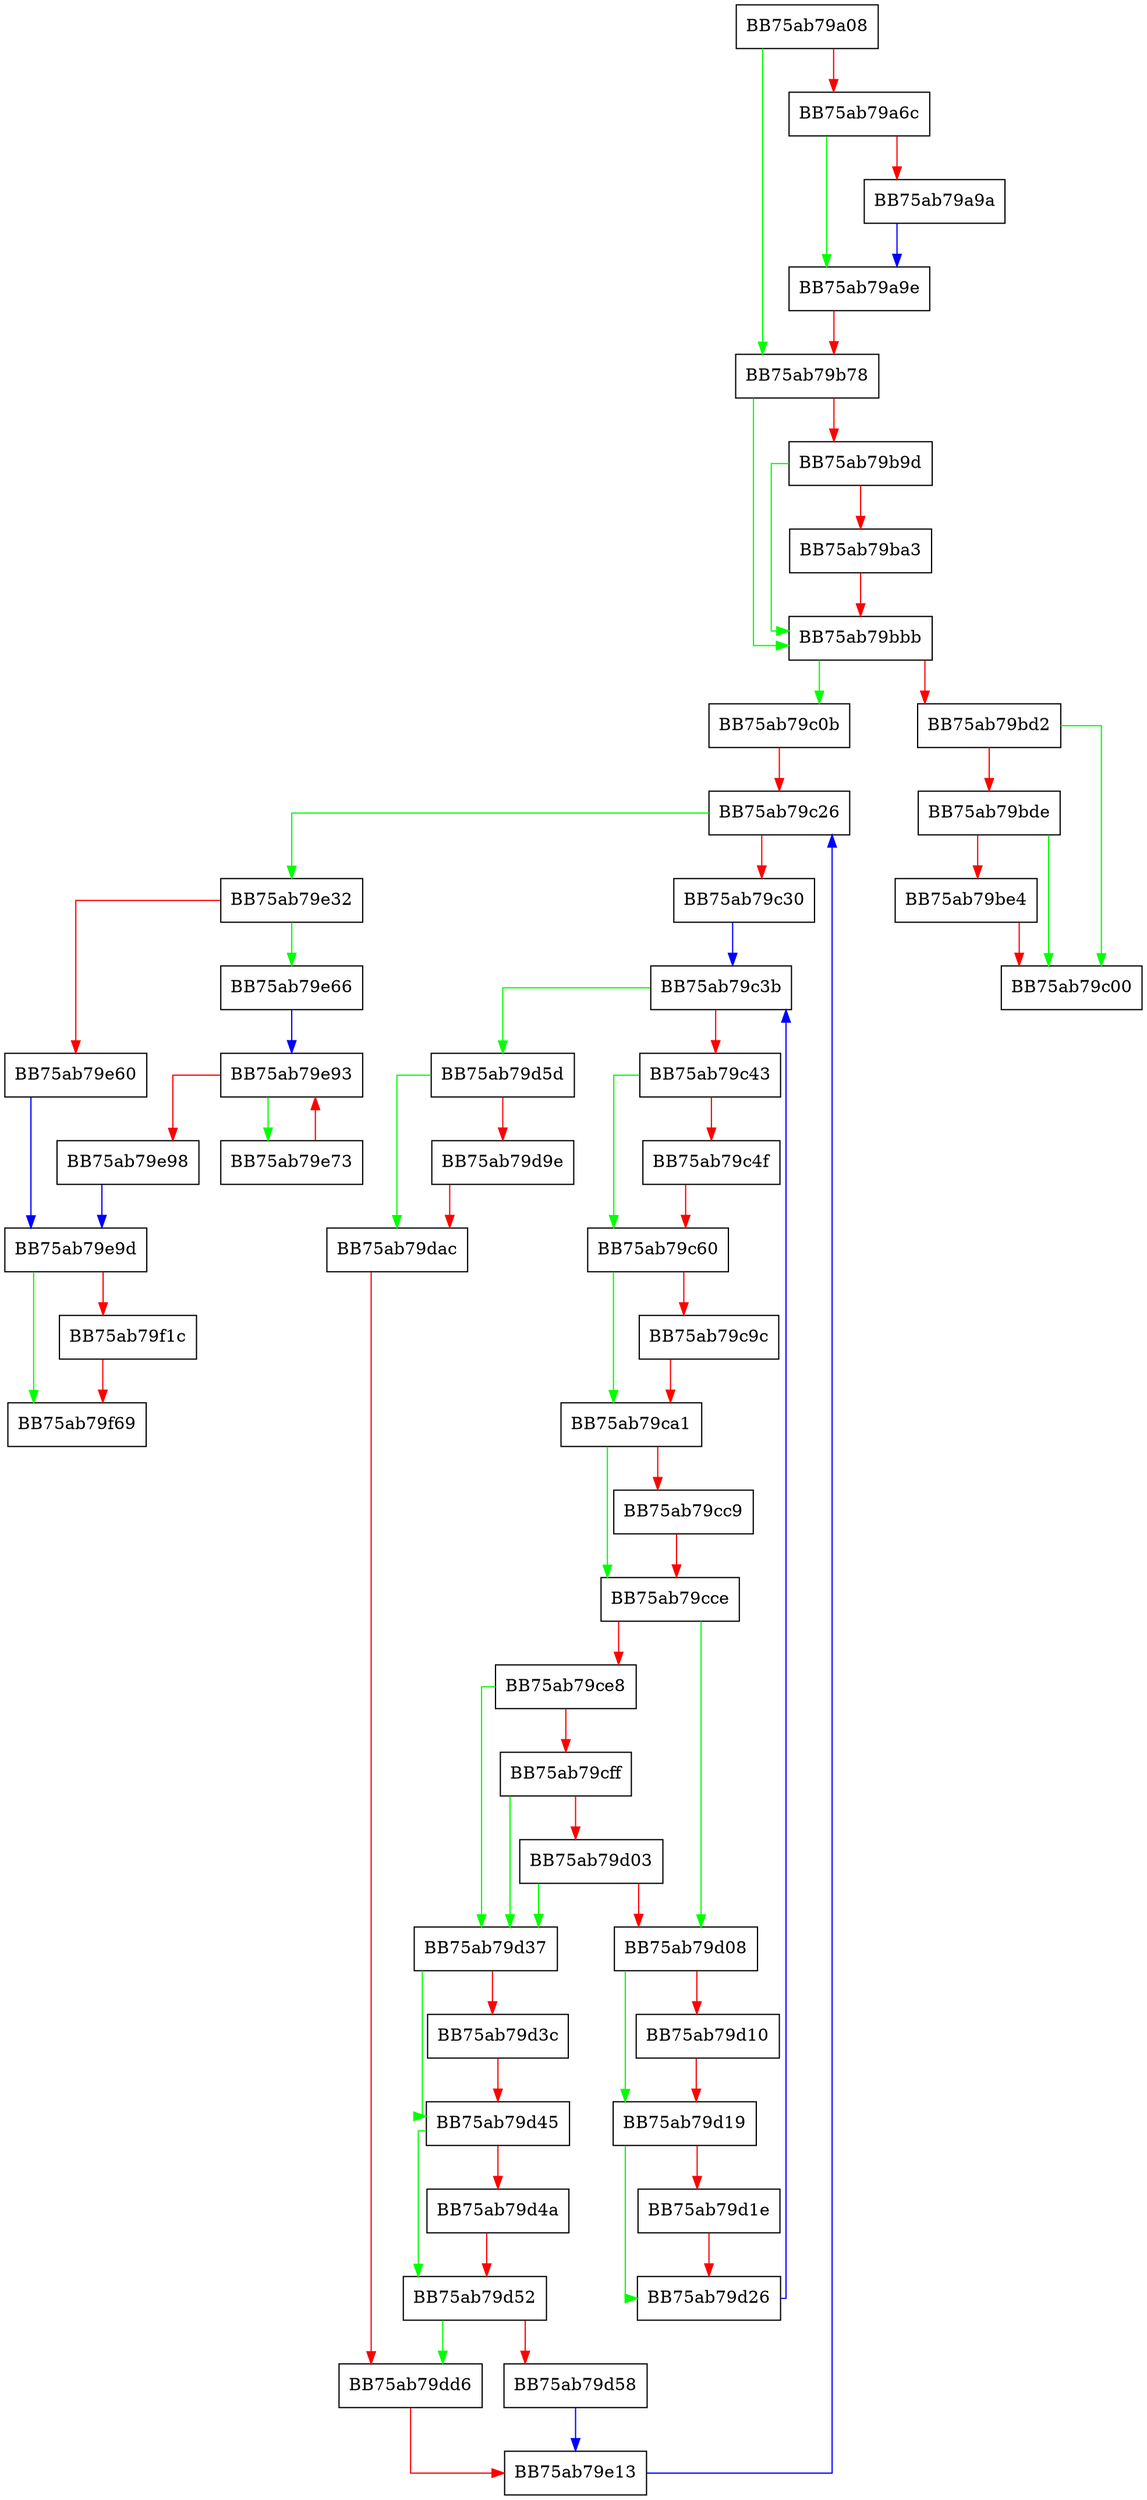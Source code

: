 digraph MergeCheckpoint {
  node [shape="box"];
  graph [splines=ortho];
  BB75ab79a08 -> BB75ab79b78 [color="green"];
  BB75ab79a08 -> BB75ab79a6c [color="red"];
  BB75ab79a6c -> BB75ab79a9e [color="green"];
  BB75ab79a6c -> BB75ab79a9a [color="red"];
  BB75ab79a9a -> BB75ab79a9e [color="blue"];
  BB75ab79a9e -> BB75ab79b78 [color="red"];
  BB75ab79b78 -> BB75ab79bbb [color="green"];
  BB75ab79b78 -> BB75ab79b9d [color="red"];
  BB75ab79b9d -> BB75ab79bbb [color="green"];
  BB75ab79b9d -> BB75ab79ba3 [color="red"];
  BB75ab79ba3 -> BB75ab79bbb [color="red"];
  BB75ab79bbb -> BB75ab79c0b [color="green"];
  BB75ab79bbb -> BB75ab79bd2 [color="red"];
  BB75ab79bd2 -> BB75ab79c00 [color="green"];
  BB75ab79bd2 -> BB75ab79bde [color="red"];
  BB75ab79bde -> BB75ab79c00 [color="green"];
  BB75ab79bde -> BB75ab79be4 [color="red"];
  BB75ab79be4 -> BB75ab79c00 [color="red"];
  BB75ab79c0b -> BB75ab79c26 [color="red"];
  BB75ab79c26 -> BB75ab79e32 [color="green"];
  BB75ab79c26 -> BB75ab79c30 [color="red"];
  BB75ab79c30 -> BB75ab79c3b [color="blue"];
  BB75ab79c3b -> BB75ab79d5d [color="green"];
  BB75ab79c3b -> BB75ab79c43 [color="red"];
  BB75ab79c43 -> BB75ab79c60 [color="green"];
  BB75ab79c43 -> BB75ab79c4f [color="red"];
  BB75ab79c4f -> BB75ab79c60 [color="red"];
  BB75ab79c60 -> BB75ab79ca1 [color="green"];
  BB75ab79c60 -> BB75ab79c9c [color="red"];
  BB75ab79c9c -> BB75ab79ca1 [color="red"];
  BB75ab79ca1 -> BB75ab79cce [color="green"];
  BB75ab79ca1 -> BB75ab79cc9 [color="red"];
  BB75ab79cc9 -> BB75ab79cce [color="red"];
  BB75ab79cce -> BB75ab79d08 [color="green"];
  BB75ab79cce -> BB75ab79ce8 [color="red"];
  BB75ab79ce8 -> BB75ab79d37 [color="green"];
  BB75ab79ce8 -> BB75ab79cff [color="red"];
  BB75ab79cff -> BB75ab79d37 [color="green"];
  BB75ab79cff -> BB75ab79d03 [color="red"];
  BB75ab79d03 -> BB75ab79d37 [color="green"];
  BB75ab79d03 -> BB75ab79d08 [color="red"];
  BB75ab79d08 -> BB75ab79d19 [color="green"];
  BB75ab79d08 -> BB75ab79d10 [color="red"];
  BB75ab79d10 -> BB75ab79d19 [color="red"];
  BB75ab79d19 -> BB75ab79d26 [color="green"];
  BB75ab79d19 -> BB75ab79d1e [color="red"];
  BB75ab79d1e -> BB75ab79d26 [color="red"];
  BB75ab79d26 -> BB75ab79c3b [color="blue"];
  BB75ab79d37 -> BB75ab79d45 [color="green"];
  BB75ab79d37 -> BB75ab79d3c [color="red"];
  BB75ab79d3c -> BB75ab79d45 [color="red"];
  BB75ab79d45 -> BB75ab79d52 [color="green"];
  BB75ab79d45 -> BB75ab79d4a [color="red"];
  BB75ab79d4a -> BB75ab79d52 [color="red"];
  BB75ab79d52 -> BB75ab79dd6 [color="green"];
  BB75ab79d52 -> BB75ab79d58 [color="red"];
  BB75ab79d58 -> BB75ab79e13 [color="blue"];
  BB75ab79d5d -> BB75ab79dac [color="green"];
  BB75ab79d5d -> BB75ab79d9e [color="red"];
  BB75ab79d9e -> BB75ab79dac [color="red"];
  BB75ab79dac -> BB75ab79dd6 [color="red"];
  BB75ab79dd6 -> BB75ab79e13 [color="red"];
  BB75ab79e13 -> BB75ab79c26 [color="blue"];
  BB75ab79e32 -> BB75ab79e66 [color="green"];
  BB75ab79e32 -> BB75ab79e60 [color="red"];
  BB75ab79e60 -> BB75ab79e9d [color="blue"];
  BB75ab79e66 -> BB75ab79e93 [color="blue"];
  BB75ab79e73 -> BB75ab79e93 [color="red"];
  BB75ab79e93 -> BB75ab79e73 [color="green"];
  BB75ab79e93 -> BB75ab79e98 [color="red"];
  BB75ab79e98 -> BB75ab79e9d [color="blue"];
  BB75ab79e9d -> BB75ab79f69 [color="green"];
  BB75ab79e9d -> BB75ab79f1c [color="red"];
  BB75ab79f1c -> BB75ab79f69 [color="red"];
}
